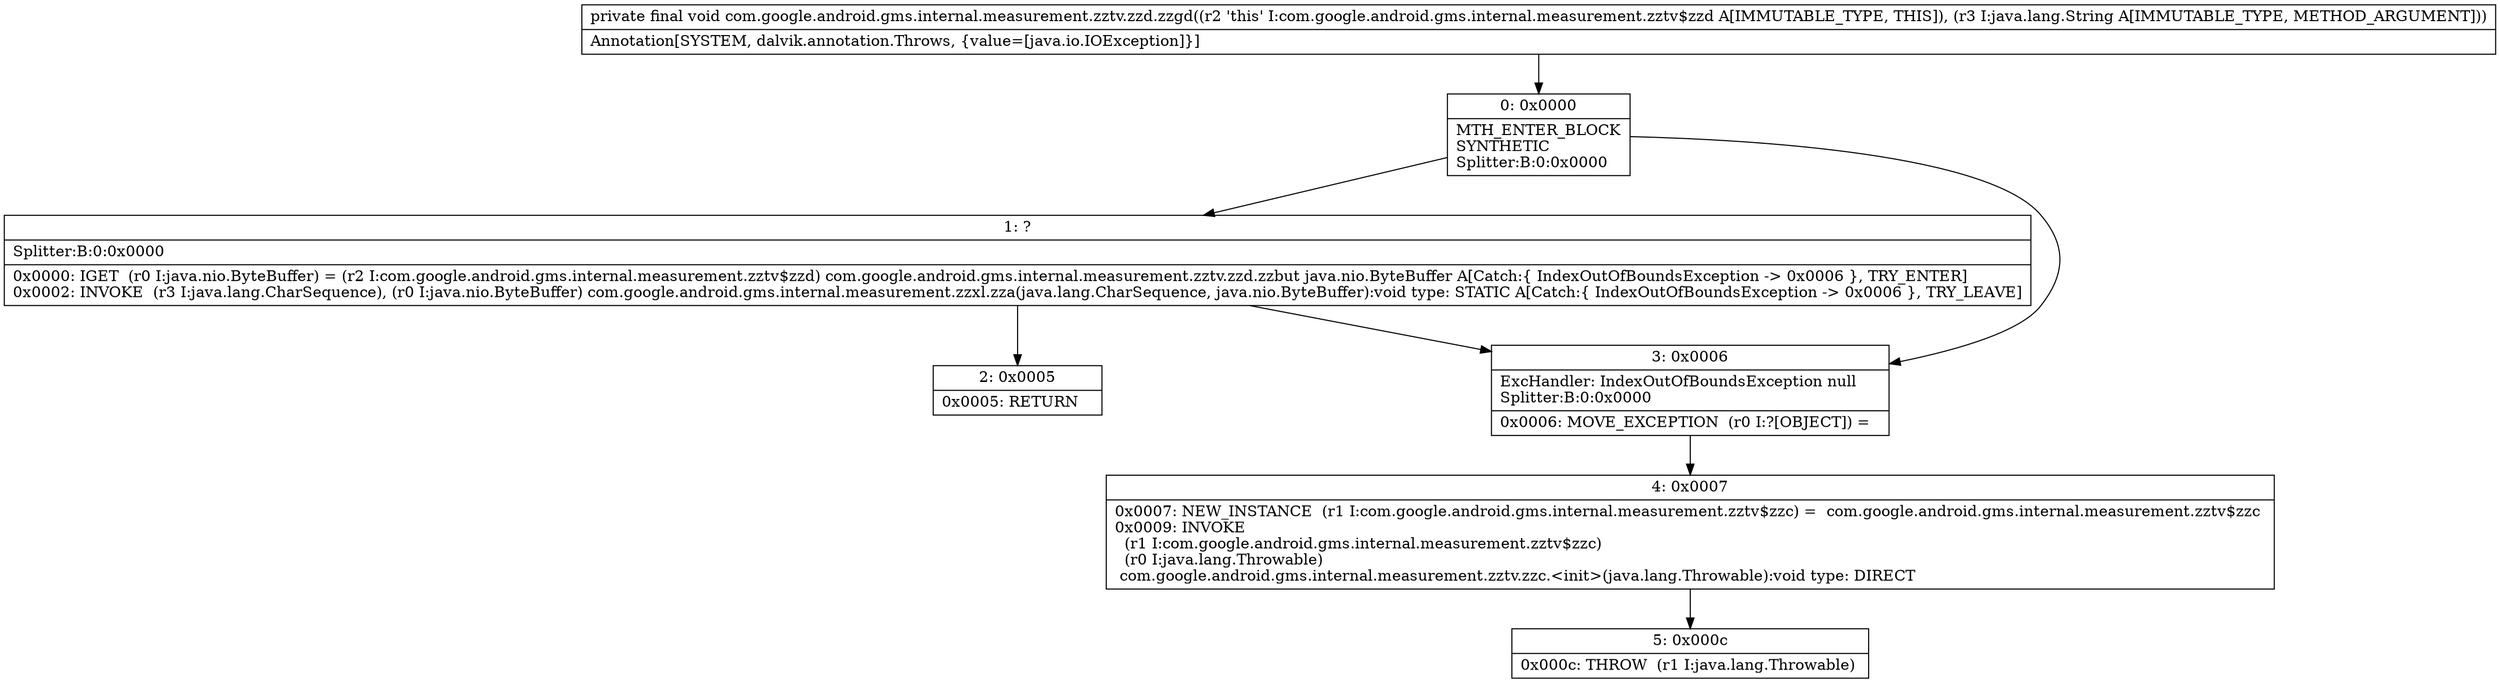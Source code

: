 digraph "CFG forcom.google.android.gms.internal.measurement.zztv.zzd.zzgd(Ljava\/lang\/String;)V" {
Node_0 [shape=record,label="{0\:\ 0x0000|MTH_ENTER_BLOCK\lSYNTHETIC\lSplitter:B:0:0x0000\l}"];
Node_1 [shape=record,label="{1\:\ ?|Splitter:B:0:0x0000\l|0x0000: IGET  (r0 I:java.nio.ByteBuffer) = (r2 I:com.google.android.gms.internal.measurement.zztv$zzd) com.google.android.gms.internal.measurement.zztv.zzd.zzbut java.nio.ByteBuffer A[Catch:\{ IndexOutOfBoundsException \-\> 0x0006 \}, TRY_ENTER]\l0x0002: INVOKE  (r3 I:java.lang.CharSequence), (r0 I:java.nio.ByteBuffer) com.google.android.gms.internal.measurement.zzxl.zza(java.lang.CharSequence, java.nio.ByteBuffer):void type: STATIC A[Catch:\{ IndexOutOfBoundsException \-\> 0x0006 \}, TRY_LEAVE]\l}"];
Node_2 [shape=record,label="{2\:\ 0x0005|0x0005: RETURN   \l}"];
Node_3 [shape=record,label="{3\:\ 0x0006|ExcHandler: IndexOutOfBoundsException null\lSplitter:B:0:0x0000\l|0x0006: MOVE_EXCEPTION  (r0 I:?[OBJECT]) =  \l}"];
Node_4 [shape=record,label="{4\:\ 0x0007|0x0007: NEW_INSTANCE  (r1 I:com.google.android.gms.internal.measurement.zztv$zzc) =  com.google.android.gms.internal.measurement.zztv$zzc \l0x0009: INVOKE  \l  (r1 I:com.google.android.gms.internal.measurement.zztv$zzc)\l  (r0 I:java.lang.Throwable)\l com.google.android.gms.internal.measurement.zztv.zzc.\<init\>(java.lang.Throwable):void type: DIRECT \l}"];
Node_5 [shape=record,label="{5\:\ 0x000c|0x000c: THROW  (r1 I:java.lang.Throwable) \l}"];
MethodNode[shape=record,label="{private final void com.google.android.gms.internal.measurement.zztv.zzd.zzgd((r2 'this' I:com.google.android.gms.internal.measurement.zztv$zzd A[IMMUTABLE_TYPE, THIS]), (r3 I:java.lang.String A[IMMUTABLE_TYPE, METHOD_ARGUMENT]))  | Annotation[SYSTEM, dalvik.annotation.Throws, \{value=[java.io.IOException]\}]\l}"];
MethodNode -> Node_0;
Node_0 -> Node_1;
Node_0 -> Node_3;
Node_1 -> Node_2;
Node_1 -> Node_3;
Node_3 -> Node_4;
Node_4 -> Node_5;
}

